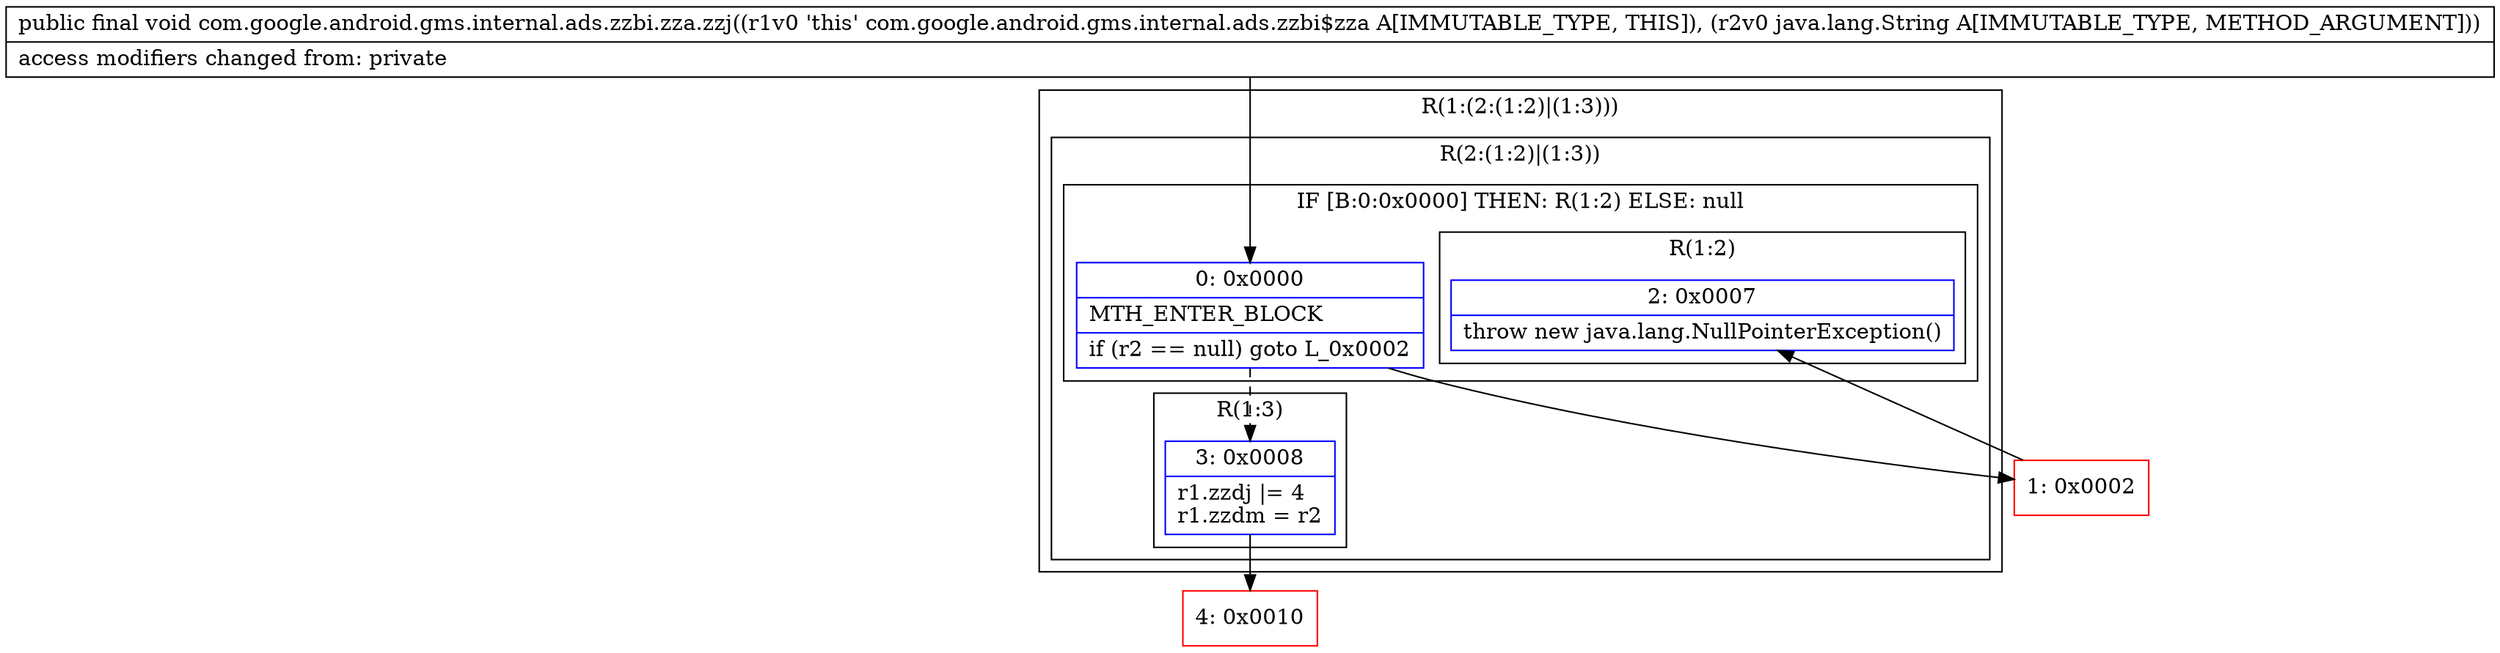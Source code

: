digraph "CFG forcom.google.android.gms.internal.ads.zzbi.zza.zzj(Ljava\/lang\/String;)V" {
subgraph cluster_Region_811639132 {
label = "R(1:(2:(1:2)|(1:3)))";
node [shape=record,color=blue];
subgraph cluster_Region_805747679 {
label = "R(2:(1:2)|(1:3))";
node [shape=record,color=blue];
subgraph cluster_IfRegion_1121338867 {
label = "IF [B:0:0x0000] THEN: R(1:2) ELSE: null";
node [shape=record,color=blue];
Node_0 [shape=record,label="{0\:\ 0x0000|MTH_ENTER_BLOCK\l|if (r2 == null) goto L_0x0002\l}"];
subgraph cluster_Region_2145362509 {
label = "R(1:2)";
node [shape=record,color=blue];
Node_2 [shape=record,label="{2\:\ 0x0007|throw new java.lang.NullPointerException()\l}"];
}
}
subgraph cluster_Region_1241552555 {
label = "R(1:3)";
node [shape=record,color=blue];
Node_3 [shape=record,label="{3\:\ 0x0008|r1.zzdj \|= 4\lr1.zzdm = r2\l}"];
}
}
}
Node_1 [shape=record,color=red,label="{1\:\ 0x0002}"];
Node_4 [shape=record,color=red,label="{4\:\ 0x0010}"];
MethodNode[shape=record,label="{public final void com.google.android.gms.internal.ads.zzbi.zza.zzj((r1v0 'this' com.google.android.gms.internal.ads.zzbi$zza A[IMMUTABLE_TYPE, THIS]), (r2v0 java.lang.String A[IMMUTABLE_TYPE, METHOD_ARGUMENT]))  | access modifiers changed from: private\l}"];
MethodNode -> Node_0;
Node_0 -> Node_1;
Node_0 -> Node_3[style=dashed];
Node_3 -> Node_4;
Node_1 -> Node_2;
}

